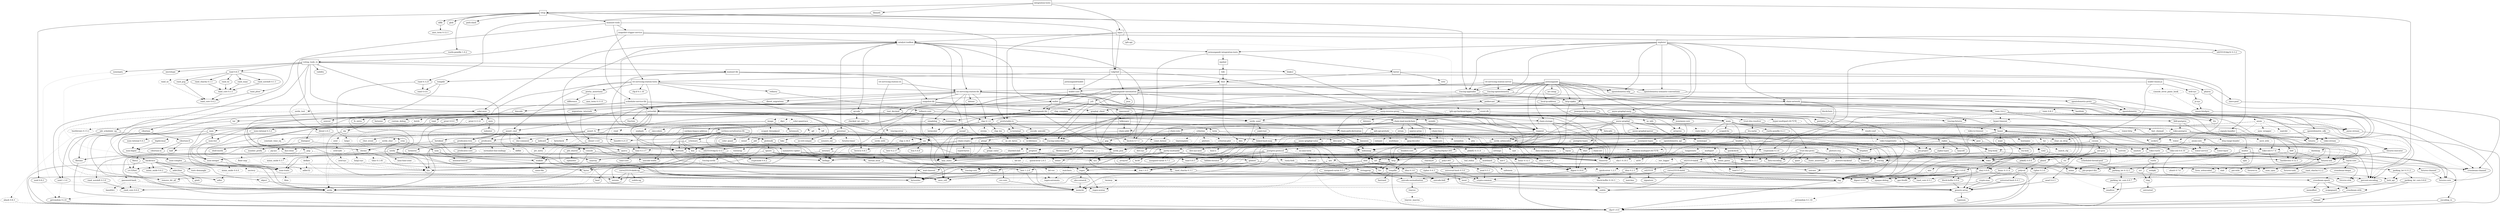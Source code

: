 digraph {
    0 [ label = "catalyst-toolbox" shape = box]
    1 [ label = "chain-addr" shape = box]
    2 [ label = "chain-core" shape = box]
    3 [ label = "chain-ser" shape = box]
    4 [ label = "chain-crypto" shape = box]
    5 [ label = "typed-bytes" shape = box]
    6 [ label = "chain-impl-mockchain" shape = box]
    7 [ label = "cardano-legacy-address" shape = box]
    8 [ label = "chain-time" shape = box]
    9 [ label = "chain-vote" shape = box]
    10 [ label = "imhamt" shape = box]
    11 [ label = "sparse-array" shape = box]
    12 [ label = "chain-storage" shape = box]
    13 [ label = "jcli" shape = box]
    14 [ label = "jormungandr-lib" shape = box]
    15 [ label = "jormungandr-automation" shape = box]
    16 [ label = "jortestkit" shape = box]
    17 [ label = "jormungandr-integration-tests" shape = box]
    18 [ label = "hersir" shape = box]
    19 [ label = "thor" shape = box]
    20 [ label = "loki" shape = box]
    21 [ label = "mjolnir" shape = box]
    22 [ label = "snapshot-lib" shape = box]
    23 [ label = "symmetric-cipher" shape = box]
    24 [ label = "vit-servicing-station-lib" shape = box]
    25 [ label = "event-db" shape = box]
    26 [ label = "vit-servicing-station-tests" shape = box]
    27 [ label = "wallet" shape = box]
    28 [ label = "chain-path-derivation" shape = box]
    29 [ label = "hdkeygen" shape = box]
    30 [ label = "chain-network" shape = box]
    31 [ label = "jormungandrwallet" shape = box]
    32 [ label = "wallet-core" shape = box]
    33 [ label = "wallet-wasm-js" shape = box]
    34 [ label = "jormungandr" shape = box]
    35 [ label = "explorer" shape = box]
    36 [ label = "settings" shape = box]
    37 [ label = "blockchain" shape = box]
    38 [ label = "vit-servicing-station-cli" shape = box]
    39 [ label = "vit-servicing-station-server" shape = box]
    40 [ label = "iapyx" shape = box]
    41 [ label = "valgrind" shape = box]
    42 [ label = "vitup" shape = box]
    43 [ label = "mainnet-lib" shape = box]
    44 [ label = "mainnet-tools" shape = box]
    45 [ label = "scheduler-service-lib" shape = box]
    46 [ label = "signals-handler" shape = box]
    47 [ label = "snapshot-trigger-service" shape = box]
    48 [ label = "voting_tools_rs" shape = box]
    49 [ label = "integration-tests" shape = box]
    50 [ label = "assert_fs" ]
    51 [ label = "bech32 0.8.1" ]
    52 [ label = "clap 4.1.4" ]
    53 [ label = "color-eyre" ]
    54 [ label = "csv" ]
    55 [ label = "fraction" ]
    56 [ label = "futures" ]
    57 [ label = "gag" ]
    58 [ label = "governor" ]
    59 [ label = "graphql_client" ]
    60 [ label = "hex" ]
    61 [ label = "image" ]
    62 [ label = "itertools" ]
    63 [ label = "once_cell" ]
    64 [ label = "qrcode" ]
    65 [ label = "quircs" ]
    66 [ label = "rand 0.8.5" ]
    67 [ label = "rand_chacha 0.3.1" ]
    68 [ label = "rayon" ]
    69 [ label = "regex" ]
    70 [ label = "reqwest" ]
    71 [ label = "rust_decimal" ]
    72 [ label = "serde" ]
    73 [ label = "serde_json" ]
    74 [ label = "serde_yaml" ]
    75 [ label = "sscanf" ]
    76 [ label = "thiserror" ]
    77 [ label = "time 0.3.17" ]
    78 [ label = "tokio" ]
    79 [ label = "tracing" ]
    80 [ label = "tracing-subscriber" ]
    81 [ label = "url" ]
    82 [ label = "cryptoxide 0.4.2" ]
    83 [ label = "proptest" ]
    84 [ label = "quickcheck" ]
    85 [ label = "curve25519-dalek-ng" ]
    86 [ label = "ed25519-bip32 0.4.1" ]
    87 [ label = "ed25519-dalek" ]
    88 [ label = "generic-array" ]
    89 [ label = "rand_core 0.6.4" ]
    90 [ label = "sha2 0.10.6" ]
    91 [ label = "lazy_static" ]
    92 [ label = "strum" ]
    93 [ label = "cbor_event" ]
    94 [ label = "const_format" ]
    95 [ label = "criterion" style = dashed]
    96 [ label = "data-pile" ]
    97 [ label = "sled" ]
    98 [ label = "tempfile" ]
    99 [ label = "base64 0.13.1" ]
    100 [ label = "bincode" ]
    101 [ label = "bytes" ]
    102 [ label = "clap_complete" ]
    103 [ label = "gtmpl" ]
    104 [ label = "rpassword" ]
    105 [ label = "http" ]
    106 [ label = "humantime" ]
    107 [ label = "parity-multiaddr" ]
    108 [ label = "serde_with" ]
    109 [ label = "assert_cmd" ]
    110 [ label = "bytesize" ]
    111 [ label = "custom_debug" ]
    112 [ label = "flate2" ]
    113 [ label = "fs_extra" ]
    114 [ label = "json" ]
    115 [ label = "keynesis" ]
    116 [ label = "log" ]
    117 [ label = "netstat2" ]
    118 [ label = "os_info" ]
    119 [ label = "poldercast" ]
    120 [ label = "predicates" ]
    121 [ label = "prost 0.9.0" ]
    122 [ label = "semver" ]
    123 [ label = "sysinfo" ]
    124 [ label = "tar" ]
    125 [ label = "tokio-stream" ]
    126 [ label = "tonic 0.6.2" ]
    127 [ label = "warp" ]
    128 [ label = "zip" ]
    129 [ label = "console" ]
    130 [ label = "dialoguer" ]
    131 [ label = "indicatif" ]
    132 [ label = "sha-1 0.9.8" ]
    133 [ label = "sha2 0.9.9" ]
    134 [ label = "bech32 0.7.3" ]
    135 [ label = "yaml-rust" ]
    136 [ label = "ctrlc" ]
    137 [ label = "slave-pool" ]
    138 [ label = "cocoon" ]
    139 [ label = "dirs" ]
    140 [ label = "serde_test" style = dashed]
    141 [ label = "zeroize" ]
    142 [ label = "diesel 1.4.8" ]
    143 [ label = "diesel_migrations" ]
    144 [ label = "dotenv" ]
    145 [ label = "http-zipkin" ]
    146 [ label = "notify" ]
    147 [ label = "r2d2" ]
    148 [ label = "simplelog" ]
    149 [ label = "tracing-futures" ]
    150 [ label = "bb8" ]
    151 [ label = "bb8-postgres" ]
    152 [ label = "dotenvy" ]
    153 [ label = "tokio-postgres" ]
    154 [ label = "cfg-if 0.1.10" ]
    155 [ label = "chrono" ]
    156 [ label = "dyn-clone" ]
    157 [ label = "fake" ]
    158 [ label = "hyper" ]
    159 [ label = "postgres" ]
    160 [ label = "pretty_assertions" ]
    161 [ label = "rand 0.7.3" ]
    162 [ label = "rand_core 0.5.1" ]
    163 [ label = "refinery" ]
    164 [ label = "hashlink" ]
    165 [ label = "http-body" ]
    166 [ label = "pin-project" ]
    167 [ label = "clear_on_drop" ]
    168 [ label = "console_error_panic_hook" style = dashed]
    169 [ label = "getrandom 0.2.8" ]
    170 [ label = "js-sys" ]
    171 [ label = "wasm-bindgen" ]
    172 [ label = "web-sys" ]
    173 [ label = "arc-swap" ]
    174 [ label = "jsonrpsee-core" ]
    175 [ label = "jsonrpsee-http-server" ]
    176 [ label = "linked-hash-map" ]
    177 [ label = "local-ip-address" ]
    178 [ label = "lru" ]
    179 [ label = "opentelemetry" ]
    180 [ label = "opentelemetry-otlp" ]
    181 [ label = "opentelemetry-semantic-conventions" ]
    182 [ label = "tokio-util 0.6.10" ]
    183 [ label = "tracing-appender" ]
    184 [ label = "tracing-opentelemetry" ]
    185 [ label = "trust-dns-resolver" ]
    186 [ label = "anyhow" ]
    187 [ label = "async-graphql" ]
    188 [ label = "async-graphql-warp" ]
    189 [ label = "futures-channel" ]
    190 [ label = "futures-util" ]
    191 [ label = "ed25519-bip32 0.3.2" ]
    192 [ label = "prettytable-rs" ]
    193 [ label = "warp-reverse-proxy" ]
    194 [ label = "diffy" ]
    195 [ label = "glob" ]
    196 [ label = "ipfs-api" ]
    197 [ label = "path-slash" ]
    198 [ label = "rustls" ]
    199 [ label = "rustls-pemfile 1.0.2" ]
    200 [ label = "tempdir" ]
    201 [ label = "tokio-rustls" ]
    202 [ label = "uuid 0.8.2" ]
    203 [ label = "walkdir" ]
    204 [ label = "cardano-serialization-lib" ]
    205 [ label = "pharos" ]
    206 [ label = "job_scheduler_ng" ]
    207 [ label = "num-traits" ]
    208 [ label = "uuid 1.3.0" ]
    209 [ label = "bigdecimal" ]
    210 [ label = "blake2" ]
    211 [ label = "bytekind" ]
    212 [ label = "ciborium" ]
    213 [ label = "diesel 2.0.3" ]
    214 [ label = "microtype" ]
    215 [ label = "nonempty" ]
    216 [ label = "rand 0.6.5" ]
    217 [ label = "rand_core 0.4.2" ]
    218 [ label = "validity" ]
    219 [ label = "base64 0.21.0" ]
    220 [ label = "cfg-if 1.0.0" ]
    221 [ label = "libmath" ]
    222 [ label = "rand_chacha 0.2.2" ]
    223 [ label = "doc-comment" ]
    224 [ label = "globwalk" ]
    225 [ label = "predicates-core" ]
    226 [ label = "predicates-tree" ]
    227 [ label = "bitflags" ]
    228 [ label = "clap_lex" ]
    229 [ label = "is-terminal" ]
    230 [ label = "strsim" style = dashed]
    231 [ label = "termcolor" style = dashed]
    232 [ label = "backtrace" ]
    233 [ label = "color-spantrace" style = dashed]
    234 [ label = "eyre" ]
    235 [ label = "indenter" ]
    236 [ label = "owo-colors" ]
    237 [ label = "tracing-error" style = dashed]
    238 [ label = "bstr 0.2.17" ]
    239 [ label = "csv-core" ]
    240 [ label = "itoa 0.4.8" ]
    241 [ label = "ryu" ]
    242 [ label = "num" ]
    243 [ label = "futures-core" ]
    244 [ label = "futures-executor" ]
    245 [ label = "futures-io" ]
    246 [ label = "futures-sink" ]
    247 [ label = "futures-task" ]
    248 [ label = "filedescriptor" ]
    249 [ label = "futures-timer" style = dashed]
    250 [ label = "no-std-compat" ]
    251 [ label = "nonzero_ext" ]
    252 [ label = "parking_lot 0.12.1" ]
    253 [ label = "smallvec" ]
    254 [ label = "bytemuck" ]
    255 [ label = "byteorder" ]
    256 [ label = "color_quant" ]
    257 [ label = "gif" style = dashed]
    258 [ label = "jpeg-decoder" style = dashed]
    259 [ label = "num-iter" ]
    260 [ label = "num-rational 0.3.2" ]
    261 [ label = "png" style = dashed]
    262 [ label = "scoped_threadpool" style = dashed]
    263 [ label = "tiff" style = dashed]
    264 [ label = "either" ]
    265 [ label = "checked_int_cast" ]
    266 [ label = "ppv-lite86" ]
    267 [ label = "rayon-core" ]
    268 [ label = "aho-corasick" ]
    269 [ label = "memchr" ]
    270 [ label = "regex-syntax" ]
    271 [ label = "serde_urlencoded" ]
    272 [ label = "tower-service" ]
    273 [ label = "arrayvec" ]
    274 [ label = "borsh" style = dashed]
    275 [ label = "bytecheck" style = dashed]
    276 [ label = "rkyv" style = dashed]
    277 [ label = "itoa 1.0.5" ]
    278 [ label = "indexmap" ]
    279 [ label = "time-core" ]
    280 [ label = "mio" style = dashed]
    281 [ label = "num_cpus" ]
    282 [ label = "pin-project-lite" ]
    283 [ label = "tracing-core" ]
    284 [ label = "matchers" style = dashed]
    285 [ label = "nu-ansi-term" style = dashed]
    286 [ label = "sharded-slab" style = dashed]
    287 [ label = "thread_local" ]
    288 [ label = "tracing-log" style = dashed]
    289 [ label = "tracing-serde" style = dashed]
    290 [ label = "form_urlencoded" ]
    291 [ label = "idna 0.3.0" ]
    292 [ label = "percent-encoding" ]
    293 [ label = "bit-set" style = dashed]
    294 [ label = "quick-error 2.0.1" style = dashed]
    295 [ label = "rand_xorshift 0.3.0" ]
    296 [ label = "rusty-fork" style = dashed]
    297 [ label = "unarray" ]
    298 [ label = "env_logger" style = dashed]
    299 [ label = "digest 0.9.0" ]
    300 [ label = "subtle-ng" ]
    301 [ label = "curve25519-dalek" ]
    302 [ label = "ed25519" ]
    303 [ label = "typenum" ]
    304 [ label = "digest 0.10.6" ]
    305 [ label = "atty" style = dashed]
    306 [ label = "cast" style = dashed]
    307 [ label = "clap 2.34.0" style = dashed]
    308 [ label = "criterion-plot" style = dashed]
    309 [ label = "oorandom" style = dashed]
    310 [ label = "plotters" style = dashed]
    311 [ label = "serde_cbor" style = dashed]
    312 [ label = "tinytemplate" style = dashed]
    313 [ label = "memmap2" ]
    314 [ label = "crc32fast" ]
    315 [ label = "crossbeam-epoch" ]
    316 [ label = "crossbeam-utils" ]
    317 [ label = "fxhash" ]
    318 [ label = "libc" ]
    319 [ label = "parking_lot 0.11.2" ]
    320 [ label = "fastrand" ]
    321 [ label = "remove_dir_all" ]
    322 [ label = "gtmpl_value" ]
    323 [ label = "fnv" ]
    324 [ label = "arrayref" ]
    325 [ label = "bs58" ]
    326 [ label = "data-encoding" ]
    327 [ label = "multihash" ]
    328 [ label = "static_assertions" ]
    329 [ label = "unsigned-varint 0.7.1" ]
    330 [ label = "bstr 1.2.0" ]
    331 [ label = "wait-timeout" ]
    332 [ label = "miniz_oxide 0.6.2" ]
    333 [ label = "cryptoxide 0.3.6" ]
    334 [ label = "difflib" style = dashed]
    335 [ label = "float-cmp" style = dashed]
    336 [ label = "normalize-line-endings" style = dashed]
    337 [ label = "filetime" ]
    338 [ label = "tokio-util 0.7.4" ]
    339 [ label = "async-stream" ]
    340 [ label = "h2" style = dashed]
    341 [ label = "hyper-timeout" style = dashed]
    342 [ label = "tower" style = dashed]
    343 [ label = "tower-layer" ]
    344 [ label = "headers" ]
    345 [ label = "mime" ]
    346 [ label = "mime_guess" ]
    347 [ label = "multipart" style = dashed]
    348 [ label = "rustls-pemfile 0.2.1" ]
    349 [ label = "scoped-tls" ]
    350 [ label = "tokio-tungstenite" style = dashed]
    351 [ label = "aes" style = dashed]
    352 [ label = "bzip2" style = dashed]
    353 [ label = "constant_time_eq" style = dashed]
    354 [ label = "hmac 0.12.1" ]
    355 [ label = "pbkdf2 0.11.0" style = dashed]
    356 [ label = "sha1" ]
    357 [ label = "zstd" style = dashed]
    358 [ label = "unicode-width" ]
    359 [ label = "shell-words" ]
    360 [ label = "number_prefix" ]
    361 [ label = "block-buffer 0.9.0" ]
    362 [ label = "opaque-debug" ]
    363 [ label = "crossbeam-channel" ]
    364 [ label = "aes-gcm" ]
    365 [ label = "chacha20poly1305" ]
    366 [ label = "hmac 0.11.0" ]
    367 [ label = "pbkdf2 0.9.0" ]
    368 [ label = "dirs-sys" ]
    369 [ label = "pq-sys" style = dashed]
    370 [ label = "migrations_internals" ]
    371 [ label = "zipkin" ]
    372 [ label = "scheduled-thread-pool" ]
    373 [ label = "fallible-iterator" ]
    374 [ label = "phf" ]
    375 [ label = "postgres-protocol" ]
    376 [ label = "postgres-types" ]
    377 [ label = "socket2" ]
    378 [ label = "iana-time-zone" style = dashed]
    379 [ label = "num-integer" ]
    380 [ label = "time 0.1.45" style = dashed]
    381 [ label = "httparse" ]
    382 [ label = "httpdate" ]
    383 [ label = "want" ]
    384 [ label = "ansi_term 0.11.0" ]
    385 [ label = "difference" ]
    386 [ label = "getrandom 0.1.16" style = dashed]
    387 [ label = "refinery-core" ]
    388 [ label = "hashbrown 0.12.3" ]
    389 [ label = "beef" ]
    390 [ label = "jsonrpsee-types" ]
    391 [ label = "rustc-hash" style = dashed]
    392 [ label = "globset" ]
    393 [ label = "unicase" ]
    394 [ label = "opentelemetry_api" ]
    395 [ label = "opentelemetry_sdk" ]
    396 [ label = "opentelemetry-proto" ]
    397 [ label = "prost 0.11.6" style = dashed]
    398 [ label = "tonic 0.8.3" style = dashed]
    399 [ label = "slab" style = dashed]
    400 [ label = "lru-cache" ]
    401 [ label = "resolv-conf" style = dashed]
    402 [ label = "trust-dns-proto" ]
    403 [ label = "async-graphql-parser" ]
    404 [ label = "async-graphql-value" ]
    405 [ label = "fast_chemail" style = dashed]
    406 [ label = "multer" ]
    407 [ label = "pin-utils" ]
    408 [ label = "encode_unicode" ]
    409 [ label = "term" ]
    410 [ label = "ansi_term 0.12.1" ]
    411 [ label = "ipfs-api-backend-hyper" style = dashed]
    412 [ label = "ring" ]
    413 [ label = "sct" ]
    414 [ label = "webpki" ]
    415 [ label = "rand 0.4.6" ]
    416 [ label = "same-file" ]
    417 [ label = "num-bigint" ]
    418 [ label = "schemars" ]
    419 [ label = "cron" ]
    420 [ label = "libm" style = dashed]
    421 [ label = "ciborium-io" ]
    422 [ label = "ciborium-ll" ]
    423 [ label = "secrecy" style = dashed]
    424 [ label = "rand_chacha 0.1.1" ]
    425 [ label = "rand_hc" ]
    426 [ label = "rand_isaac" ]
    427 [ label = "rand_jitter" ]
    428 [ label = "rand_os" style = dashed]
    429 [ label = "rand_pcg" ]
    430 [ label = "rand_xorshift 0.1.1" ]
    431 [ label = "rand 0.3.23" ]
    432 [ label = "ignore" ]
    433 [ label = "termtree" ]
    434 [ label = "os_str_bytes" ]
    435 [ label = "io-lifetimes" ]
    436 [ label = "addr2line" ]
    437 [ label = "object" ]
    438 [ label = "rustc-demangle" ]
    439 [ label = "regex-automata" style = dashed]
    440 [ label = "num-complex" ]
    441 [ label = "num-rational 0.4.1" ]
    442 [ label = "lock_api" ]
    443 [ label = "parking_lot_core 0.9.7" ]
    444 [ label = "weezl" style = dashed]
    445 [ label = "deflate" style = dashed]
    446 [ label = "miniz_oxide 0.3.7" style = dashed]
    447 [ label = "miniz_oxide 0.4.4" style = dashed]
    448 [ label = "crossbeam-deque" ]
    449 [ label = "hashbrown 0.13.2" style = dashed]
    450 [ label = "ptr_meta" style = dashed]
    451 [ label = "rend" style = dashed]
    452 [ label = "seahash" style = dashed]
    453 [ label = "overload" style = dashed]
    454 [ label = "unicode-bidi" ]
    455 [ label = "unicode-normalization" ]
    456 [ label = "bit-vec" style = dashed]
    457 [ label = "quick-error 1.2.3" style = dashed]
    458 [ label = "subtle" ]
    459 [ label = "signature" ]
    460 [ label = "block-buffer 0.10.3" style = dashed]
    461 [ label = "crypto-common" ]
    462 [ label = "textwrap" style = dashed]
    463 [ label = "plotters-backend" style = dashed]
    464 [ label = "plotters-svg" style = dashed]
    465 [ label = "half" ]
    466 [ label = "memoffset" ]
    467 [ label = "scopeguard" ]
    468 [ label = "instant" ]
    469 [ label = "parking_lot_core 0.8.6" ]
    470 [ label = "unsigned-varint 0.5.1" ]
    471 [ label = "adler" ]
    472 [ label = "tokio-io-timeout" style = dashed]
    473 [ label = "headers-core" ]
    474 [ label = "buf_redux" style = dashed]
    475 [ label = "safemem" style = dashed]
    476 [ label = "twoway" style = dashed]
    477 [ label = "tungstenite" style = dashed]
    478 [ label = "cipher 0.3.0" ]
    479 [ label = "bzip2-sys" style = dashed]
    480 [ label = "password-hash" style = dashed]
    481 [ label = "zstd-safe" style = dashed]
    482 [ label = "aead 0.4.3" ]
    483 [ label = "ctr" ]
    484 [ label = "ghash" ]
    485 [ label = "aead 0.5.1" ]
    486 [ label = "chacha20" ]
    487 [ label = "cipher 0.4.3" ]
    488 [ label = "poly1305" ]
    489 [ label = "crypto-mac" ]
    490 [ label = "lazycell" ]
    491 [ label = "zipkin-types" ]
    492 [ label = "phf_shared" ]
    493 [ label = "md-5" ]
    494 [ label = "stringprep" ]
    495 [ label = "try-lock" ]
    496 [ label = "siphasher" ]
    497 [ label = "toml" ]
    498 [ label = "ahash 0.7.6" style = dashed]
    499 [ label = "dashmap" style = dashed]
    500 [ label = "axum" style = dashed]
    501 [ label = "hostname" style = dashed]
    502 [ label = "idna 0.2.3" ]
    503 [ label = "ipnet" ]
    504 [ label = "tinyvec" ]
    505 [ label = "pest" ]
    506 [ label = "ascii_utils" style = dashed]
    507 [ label = "encoding_rs" ]
    508 [ label = "spin" ]
    509 [ label = "dirs-next" ]
    510 [ label = "hyper-multipart-rfc7578" style = dashed]
    511 [ label = "ipfs-api-prelude" style = dashed]
    512 [ label = "untrusted" ]
    513 [ label = "nom" ]
    514 [ label = "rand_core 0.3.1" ]
    515 [ label = "gimli" ]
    516 [ label = "adler32" style = dashed]
    517 [ label = "ahash 0.8.3" style = dashed]
    518 [ label = "sha-1 0.10.1" style = dashed]
    519 [ label = "utf-8" style = dashed]
    520 [ label = "base64ct" style = dashed]
    521 [ label = "zstd-sys" style = dashed]
    522 [ label = "polyval" ]
    523 [ label = "inout" ]
    524 [ label = "universal-hash 0.5.0" ]
    525 [ label = "axum-core" style = dashed]
    526 [ label = "matchit" style = dashed]
    527 [ label = "sync_wrapper" style = dashed]
    528 [ label = "tower-http" style = dashed]
    529 [ label = "match_cfg" style = dashed]
    530 [ label = "matches" ]
    531 [ label = "tinyvec_macros" style = dashed]
    532 [ label = "ucd-trie" ]
    533 [ label = "dirs-sys-next" ]
    534 [ label = "common-multipart-rfc7578" style = dashed]
    535 [ label = "multibase" style = dashed]
    536 [ label = "minimal-lexical" ]
    537 [ label = "universal-hash 0.4.1" ]
    538 [ label = "http-range-header" style = dashed]
    539 [ label = "base-x" style = dashed]
    540 [ label = "data-encoding-macro" style = dashed]
    0 -> 53 [ ]
    0 -> 57 [ ]
    0 -> 58 [ ]
    0 -> 17 [ ]
    0 -> 64 [ ]
    0 -> 65 [ ]
    0 -> 75 [ ]
    0 -> 23 [ ]
    0 -> 24 [ ]
    0 -> 27 [ ]
    1 -> 2 [ ]
    1 -> 4 [ ]
    2 -> 3 [ ]
    3 -> 76 [ ]
    4 -> 51 [ ]
    4 -> 85 [ ]
    4 -> 86 [ ]
    4 -> 87 [ ]
    4 -> 60 [ ]
    4 -> 83 [ style = dotted]
    4 -> 84 [ style = dotted]
    4 -> 68 [ ]
    4 -> 90 [ ]
    4 -> 5 [ ]
    6 -> 7 [ ]
    6 -> 1 [ ]
    6 -> 8 [ ]
    6 -> 9 [ ]
    6 -> 10 [ ]
    6 -> 11 [ ]
    6 -> 92 [ ]
    6 -> 79 [ ]
    7 -> 93 [ ]
    7 -> 86 [ ]
    8 -> 2 [ ]
    8 -> 83 [ style = dotted]
    8 -> 84 [ style = dotted]
    9 -> 2 [ ]
    9 -> 4 [ ]
    9 -> 94 [ ]
    10 -> 83 [ style = dotted]
    10 -> 76 [ ]
    12 -> 95 [ style = dotted]
    12 -> 96 [ ]
    12 -> 89 [ style = dotted]
    12 -> 97 [ ]
    12 -> 98 [ style = dotted]
    12 -> 76 [ ]
    13 -> 100 [ ]
    13 -> 102 [ ]
    13 -> 103 [ ]
    13 -> 14 [ ]
    13 -> 70 [ ]
    13 -> 104 [ ]
    13 -> 74 [ ]
    14 -> 6 [ ]
    14 -> 105 [ ]
    14 -> 106 [ ]
    14 -> 107 [ ]
    14 -> 108 [ ]
    15 -> 109 [ ]
    15 -> 12 [ ]
    15 -> 59 [ ]
    15 -> 13 [ ]
    15 -> 16 [ ]
    15 -> 114 [ ]
    15 -> 117 [ ]
    15 -> 119 [ ]
    15 -> 126 [ ]
    15 -> 80 [ ]
    16 -> 50 [ ]
    16 -> 51 [ ]
    16 -> 110 [ ]
    16 -> 54 [ ]
    16 -> 111 [ ]
    16 -> 130 [ ]
    16 -> 113 [ ]
    16 -> 60 [ ]
    16 -> 106 [ ]
    16 -> 131 [ ]
    16 -> 118 [ ]
    16 -> 70 [ ]
    16 -> 122 [ ]
    16 -> 74 [ ]
    16 -> 132 [ ]
    16 -> 133 [ ]
    16 -> 123 [ ]
    16 -> 124 [ ]
    16 -> 127 [ ]
    16 -> 128 [ ]
    17 -> 134 [ ]
    17 -> 18 [ ]
    17 -> 21 [ ]
    18 -> 136 [ ]
    18 -> 137 [ ]
    18 -> 19 [ ]
    19 -> 138 [ ]
    19 -> 139 [ ]
    19 -> 15 [ ]
    20 -> 19 [ ]
    21 -> 20 [ ]
    22 -> 55 [ ]
    22 -> 59 [ ]
    22 -> 14 [ ]
    22 -> 70 [ ]
    22 -> 71 [ ]
    22 -> 140 [ style = dotted]
    23 -> 82 [ ]
    23 -> 66 [ ]
    23 -> 76 [ ]
    23 -> 141 [ ]
    24 -> 52 [ ]
    24 -> 143 [ ]
    24 -> 144 [ ]
    24 -> 25 [ ]
    24 -> 145 [ ]
    24 -> 62 [ ]
    24 -> 146 [ ]
    24 -> 148 [ ]
    24 -> 22 [ ]
    24 -> 149 [ ]
    24 -> 80 [ ]
    24 -> 127 [ ]
    25 -> 151 [ ]
    25 -> 152 [ ]
    26 -> 109 [ ]
    26 -> 154 [ ]
    26 -> 156 [ ]
    26 -> 157 [ ]
    26 -> 16 [ ]
    26 -> 160 [ ]
    26 -> 163 [ ]
    26 -> 24 [ ]
    27 -> 164 [ ]
    27 -> 29 [ ]
    27 -> 62 [ ]
    27 -> 14 [ ]
    28 -> 76 [ ]
    29 -> 7 [ ]
    29 -> 1 [ ]
    29 -> 28 [ ]
    30 -> 4 [ ]
    30 -> 56 [ ]
    30 -> 76 [ ]
    30 -> 126 [ ]
    31 -> 32 [ ]
    32 -> 134 [ ]
    32 -> 23 [ ]
    32 -> 27 [ ]
    33 -> 167 [ ]
    33 -> 168 [ style = dotted]
    33 -> 32 [ ]
    33 -> 172 [ ]
    34 -> 173 [ ]
    34 -> 30 [ ]
    34 -> 12 [ ]
    34 -> 52 [ ]
    34 -> 145 [ ]
    34 -> 14 [ ]
    34 -> 175 [ ]
    34 -> 177 [ ]
    34 -> 180 [ ]
    34 -> 181 [ ]
    34 -> 119 [ ]
    34 -> 70 [ ]
    34 -> 74 [ ]
    34 -> 183 [ ]
    34 -> 184 [ ]
    34 -> 185 [ ]
    34 -> 127 [ ]
    35 -> 186 [ ]
    35 -> 188 [ ]
    35 -> 30 [ ]
    35 -> 145 [ ]
    35 -> 17 [ ]
    35 -> 180 [ ]
    35 -> 181 [ ]
    35 -> 183 [ ]
    35 -> 184 [ ]
    36 -> 97 [ ]
    36 -> 76 [ ]
    37 -> 6 [ ]
    37 -> 178 [ ]
    38 -> 54 [ ]
    38 -> 24 [ ]
    39 -> 180 [ ]
    39 -> 181 [ ]
    39 -> 183 [ ]
    39 -> 184 [ ]
    39 -> 24 [ ]
    40 -> 0 [ ]
    40 -> 191 [ ]
    40 -> 192 [ ]
    40 -> 41 [ ]
    41 -> 15 [ ]
    41 -> 26 [ ]
    41 -> 32 [ ]
    41 -> 193 [ ]
    42 -> 194 [ ]
    42 -> 195 [ ]
    42 -> 196 [ ]
    42 -> 44 [ ]
    42 -> 197 [ ]
    42 -> 199 [ ]
    42 -> 183 [ ]
    42 -> 202 [ ]
    42 -> 41 [ ]
    43 -> 204 [ ]
    43 -> 205 [ ]
    43 -> 22 [ ]
    43 -> 200 [ ]
    43 -> 19 [ ]
    44 -> 206 [ ]
    44 -> 192 [ ]
    44 -> 47 [ ]
    44 -> 26 [ ]
    45 -> 155 [ ]
    45 -> 52 [ ]
    45 -> 56 [ ]
    45 -> 16 [ ]
    45 -> 208 [ ]
    46 -> 56 [ ]
    46 -> 78 [ ]
    47 -> 0 [ ]
    47 -> 45 [ ]
    47 -> 46 [ ]
    47 -> 48 [ ]
    48 -> 210 [ ]
    48 -> 211 [ ]
    48 -> 212 [ ]
    48 -> 53 [ ]
    48 -> 213 [ ]
    48 -> 43 [ ]
    48 -> 214 [ ]
    48 -> 215 [ ]
    48 -> 216 [ ]
    48 -> 218 [ ]
    49 -> 40 [ ]
    49 -> 221 [ ]
    49 -> 222 [ ]
    49 -> 42 [ ]
    50 -> 223 [ ]
    50 -> 224 [ ]
    50 -> 120 [ ]
    50 -> 226 [ ]
    50 -> 98 [ ]
    52 -> 227 [ ]
    52 -> 228 [ ]
    52 -> 229 [ style = dotted]
    52 -> 63 [ style = dotted]
    52 -> 230 [ style = dotted]
    52 -> 231 [ style = dotted]
    53 -> 232 [ ]
    53 -> 233 [ style = dotted]
    53 -> 234 [ ]
    54 -> 238 [ ]
    54 -> 239 [ ]
    54 -> 240 [ ]
    54 -> 241 [ ]
    55 -> 91 [ style = dotted]
    55 -> 242 [ ]
    56 -> 244 [ style = dotted]
    57 -> 248 [ ]
    57 -> 98 [ ]
    58 -> 56 [ style = dotted]
    58 -> 249 [ style = dotted]
    58 -> 250 [ ]
    58 -> 251 [ ]
    58 -> 252 [ ]
    58 -> 66 [ style = dotted]
    59 -> 73 [ ]
    61 -> 254 [ ]
    61 -> 257 [ style = dotted]
    61 -> 259 [ ]
    61 -> 260 [ ]
    61 -> 261 [ style = dotted]
    61 -> 262 [ style = dotted]
    61 -> 263 [ style = dotted]
    62 -> 264 [ ]
    64 -> 265 [ ]
    64 -> 61 [ style = dotted]
    65 -> 207 [ ]
    65 -> 76 [ ]
    66 -> 67 [ style = dotted]
    67 -> 266 [ ]
    67 -> 89 [ ]
    68 -> 264 [ ]
    68 -> 267 [ ]
    69 -> 268 [ style = dotted]
    69 -> 270 [ ]
    70 -> 219 [ ]
    70 -> 190 [ ]
    70 -> 105 [ ]
    70 -> 73 [ style = dotted]
    70 -> 271 [ ]
    70 -> 272 [ ]
    70 -> 81 [ ]
    71 -> 273 [ ]
    71 -> 274 [ style = dotted]
    71 -> 207 [ ]
    71 -> 159 [ style = dotted]
    71 -> 276 [ style = dotted]
    71 -> 73 [ style = dotted]
    73 -> 277 [ ]
    73 -> 241 [ ]
    73 -> 72 [ ]
    74 -> 278 [ ]
    74 -> 241 [ ]
    74 -> 135 [ ]
    75 -> 94 [ ]
    75 -> 91 [ ]
    75 -> 69 [ ]
    77 -> 277 [ style = dotted]
    77 -> 72 [ style = dotted]
    77 -> 279 [ ]
    78 -> 101 [ style = dotted]
    78 -> 269 [ style = dotted]
    78 -> 280 [ style = dotted]
    78 -> 281 [ style = dotted]
    78 -> 252 [ style = dotted]
    78 -> 282 [ ]
    79 -> 116 [ style = dotted]
    79 -> 282 [ ]
    79 -> 283 [ ]
    80 -> 284 [ style = dotted]
    80 -> 285 [ style = dotted]
    80 -> 69 [ style = dotted]
    80 -> 73 [ style = dotted]
    80 -> 286 [ style = dotted]
    80 -> 253 [ style = dotted]
    80 -> 287 [ style = dotted]
    80 -> 77 [ style = dotted]
    80 -> 79 [ style = dotted]
    80 -> 288 [ style = dotted]
    80 -> 289 [ style = dotted]
    81 -> 290 [ ]
    81 -> 291 [ ]
    81 -> 72 [ style = dotted]
    83 -> 293 [ style = dotted]
    83 -> 227 [ ]
    83 -> 255 [ ]
    83 -> 91 [ style = dotted]
    83 -> 207 [ ]
    83 -> 294 [ style = dotted]
    83 -> 66 [ ]
    83 -> 295 [ ]
    83 -> 270 [ style = dotted]
    83 -> 296 [ style = dotted]
    83 -> 297 [ ]
    84 -> 298 [ style = dotted]
    84 -> 161 [ ]
    85 -> 255 [ ]
    85 -> 299 [ ]
    85 -> 89 [ ]
    85 -> 300 [ ]
    85 -> 141 [ ]
    86 -> 82 [ ]
    87 -> 301 [ ]
    87 -> 302 [ ]
    87 -> 161 [ style = dotted]
    87 -> 72 [ style = dotted]
    87 -> 133 [ ]
    88 -> 303 [ ]
    89 -> 169 [ style = dotted]
    90 -> 304 [ ]
    95 -> 305 [ style = dashed]
    95 -> 307 [ style = dashed]
    95 -> 308 [ style = dashed]
    95 -> 54 [ style = dashed]
    95 -> 56 [ style = dotted]
    95 -> 309 [ style = dashed]
    95 -> 310 [ style = dashed]
    95 -> 68 [ style = dashed]
    95 -> 69 [ style = dashed]
    95 -> 311 [ style = dashed]
    95 -> 312 [ style = dashed]
    95 -> 78 [ style = dotted]
    95 -> 203 [ style = dashed]
    96 -> 313 [ ]
    97 -> 314 [ ]
    97 -> 315 [ ]
    97 -> 317 [ ]
    97 -> 318 [ ]
    97 -> 116 [ ]
    97 -> 319 [ ]
    98 -> 220 [ ]
    98 -> 320 [ ]
    98 -> 321 [ ]
    100 -> 72 [ ]
    101 -> 72 [ style = dotted]
    102 -> 52 [ ]
    103 -> 322 [ ]
    103 -> 62 [ ]
    103 -> 91 [ ]
    103 -> 292 [ ]
    104 -> 73 [ ]
    105 -> 101 [ ]
    105 -> 323 [ ]
    105 -> 277 [ ]
    107 -> 324 [ ]
    107 -> 325 [ ]
    107 -> 255 [ ]
    107 -> 326 [ ]
    107 -> 327 [ ]
    107 -> 328 [ ]
    107 -> 329 [ ]
    107 -> 81 [ style = dotted]
    108 -> 99 [ style = dotted]
    108 -> 155 [ style = dotted]
    108 -> 60 [ style = dotted]
    108 -> 278 [ style = dotted]
    108 -> 73 [ style = dotted]
    108 -> 77 [ style = dotted]
    109 -> 330 [ ]
    109 -> 223 [ ]
    109 -> 120 [ ]
    109 -> 226 [ ]
    109 -> 331 [ ]
    112 -> 314 [ ]
    112 -> 332 [ style = dotted]
    115 -> 333 [ ]
    115 -> 60 [ ]
    115 -> 67 [ ]
    115 -> 76 [ ]
    116 -> 220 [ ]
    116 -> 72 [ style = dotted]
    117 -> 227 [ ]
    117 -> 318 [ ]
    117 -> 76 [ ]
    118 -> 116 [ ]
    119 -> 115 [ ]
    119 -> 178 [ ]
    120 -> 334 [ style = dotted]
    120 -> 335 [ style = dotted]
    120 -> 62 [ ]
    120 -> 336 [ style = dotted]
    120 -> 225 [ ]
    120 -> 69 [ style = dotted]
    121 -> 101 [ ]
    122 -> 72 [ style = dotted]
    123 -> 68 [ style = dotted]
    124 -> 337 [ ]
    125 -> 338 [ style = dotted]
    126 -> 339 [ ]
    126 -> 99 [ ]
    126 -> 341 [ style = dotted]
    126 -> 292 [ ]
    126 -> 121 [ style = dotted]
    126 -> 125 [ ]
    126 -> 182 [ ]
    126 -> 342 [ style = dotted]
    126 -> 149 [ style = dotted]
    127 -> 344 [ ]
    127 -> 158 [ ]
    127 -> 347 [ style = dotted]
    127 -> 166 [ ]
    127 -> 348 [ ]
    127 -> 349 [ ]
    127 -> 73 [ ]
    127 -> 271 [ ]
    127 -> 201 [ style = dotted]
    127 -> 125 [ ]
    127 -> 350 [ style = dotted]
    128 -> 351 [ style = dotted]
    128 -> 255 [ ]
    128 -> 352 [ style = dotted]
    128 -> 353 [ style = dotted]
    128 -> 112 [ style = dotted]
    128 -> 355 [ style = dotted]
    128 -> 356 [ style = dotted]
    128 -> 77 [ style = dotted]
    128 -> 357 [ style = dotted]
    129 -> 91 [ ]
    129 -> 318 [ ]
    129 -> 358 [ style = dotted]
    130 -> 129 [ ]
    130 -> 359 [ ]
    130 -> 98 [ style = dotted]
    130 -> 141 [ style = dotted]
    131 -> 129 [ ]
    131 -> 360 [ ]
    131 -> 69 [ ]
    132 -> 361 [ ]
    132 -> 220 [ ]
    132 -> 299 [ ]
    132 -> 362 [ ]
    133 -> 361 [ ]
    133 -> 220 [ ]
    133 -> 299 [ ]
    133 -> 362 [ ]
    135 -> 176 [ ]
    137 -> 363 [ ]
    138 -> 364 [ ]
    138 -> 365 [ ]
    138 -> 367 [ ]
    138 -> 66 [ ]
    139 -> 368 [ ]
    140 -> 72 [ style = dashed]
    142 -> 227 [ style = dotted]
    142 -> 255 [ ]
    142 -> 155 [ style = dotted]
    142 -> 369 [ style = dotted]
    142 -> 147 [ style = dotted]
    142 -> 73 [ style = dotted]
    143 -> 370 [ ]
    145 -> 105 [ ]
    145 -> 371 [ ]
    146 -> 227 [ ]
    146 -> 363 [ style = dotted]
    146 -> 337 [ ]
    146 -> 318 [ ]
    146 -> 203 [ ]
    147 -> 116 [ ]
    147 -> 372 [ ]
    148 -> 155 [ ]
    148 -> 116 [ ]
    148 -> 231 [ style = dotted]
    149 -> 166 [ style = dotted]
    149 -> 79 [ ]
    150 -> 190 [ ]
    150 -> 78 [ ]
    151 -> 150 [ ]
    151 -> 153 [ ]
    153 -> 190 [ ]
    153 -> 292 [ ]
    153 -> 374 [ ]
    153 -> 376 [ ]
    153 -> 377 [ ]
    153 -> 338 [ ]
    155 -> 378 [ style = dotted]
    155 -> 379 [ ]
    155 -> 72 [ style = dotted]
    155 -> 380 [ style = dotted]
    157 -> 155 [ style = dotted]
    157 -> 105 [ style = dotted]
    157 -> 66 [ ]
    158 -> 340 [ style = dotted]
    158 -> 165 [ ]
    158 -> 381 [ ]
    158 -> 382 [ ]
    158 -> 377 [ style = dotted]
    158 -> 272 [ ]
    158 -> 383 [ ]
    159 -> 153 [ ]
    160 -> 384 [ ]
    160 -> 385 [ ]
    161 -> 162 [ ]
    162 -> 386 [ style = dotted]
    163 -> 387 [ ]
    164 -> 388 [ ]
    165 -> 105 [ ]
    165 -> 282 [ ]
    168 -> 171 [ style = dashed]
    169 -> 220 [ ]
    170 -> 171 [ ]
    171 -> 220 [ ]
    172 -> 170 [ ]
    174 -> 273 [ style = dotted]
    174 -> 158 [ style = dotted]
    174 -> 390 [ ]
    174 -> 66 [ style = dotted]
    174 -> 391 [ style = dotted]
    175 -> 392 [ ]
    175 -> 174 [ ]
    175 -> 91 [ ]
    175 -> 393 [ ]
    177 -> 76 [ ]
    178 -> 388 [ style = dotted]
    179 -> 395 [ ]
    180 -> 396 [ ]
    181 -> 179 [ ]
    182 -> 243 [ ]
    182 -> 246 [ ]
    182 -> 399 [ style = dotted]
    182 -> 78 [ ]
    183 -> 363 [ ]
    183 -> 80 [ ]
    184 -> 179 [ ]
    184 -> 80 [ ]
    185 -> 400 [ ]
    185 -> 401 [ style = dotted]
    185 -> 402 [ ]
    187 -> 403 [ ]
    187 -> 339 [ ]
    187 -> 99 [ ]
    187 -> 405 [ style = dotted]
    187 -> 406 [ ]
    187 -> 207 [ ]
    187 -> 63 [ ]
    187 -> 69 [ ]
    187 -> 271 [ ]
    187 -> 328 [ ]
    187 -> 98 [ ]
    188 -> 187 [ ]
    188 -> 127 [ ]
    189 -> 243 [ ]
    189 -> 246 [ style = dotted]
    190 -> 189 [ style = dotted]
    190 -> 245 [ style = dotted]
    190 -> 247 [ ]
    190 -> 269 [ style = dotted]
    190 -> 282 [ ]
    190 -> 407 [ ]
    190 -> 399 [ style = dotted]
    191 -> 333 [ ]
    192 -> 54 [ style = dotted]
    192 -> 408 [ ]
    192 -> 229 [ ]
    192 -> 409 [ ]
    192 -> 358 [ ]
    193 -> 91 [ ]
    193 -> 70 [ ]
    193 -> 127 [ ]
    194 -> 410 [ ]
    196 -> 411 [ style = dotted]
    198 -> 116 [ style = dotted]
    198 -> 413 [ ]
    198 -> 414 [ ]
    199 -> 219 [ ]
    200 -> 415 [ ]
    200 -> 321 [ ]
    201 -> 198 [ ]
    201 -> 78 [ ]
    202 -> 169 [ style = dotted]
    202 -> 72 [ style = dotted]
    203 -> 416 [ ]
    204 -> 134 [ ]
    204 -> 93 [ ]
    204 -> 167 [ ]
    204 -> 86 [ ]
    204 -> 60 [ ]
    204 -> 62 [ ]
    204 -> 176 [ ]
    204 -> 417 [ ]
    204 -> 66 [ ]
    204 -> 418 [ ]
    204 -> 133 [ ]
    205 -> 56 [ ]
    206 -> 419 [ ]
    206 -> 208 [ ]
    207 -> 420 [ style = dotted]
    208 -> 169 [ style = dotted]
    208 -> 72 [ style = dotted]
    209 -> 417 [ ]
    210 -> 304 [ ]
    211 -> 60 [ style = dotted]
    211 -> 72 [ ]
    211 -> 297 [ ]
    212 -> 422 [ ]
    212 -> 72 [ ]
    213 -> 209 [ style = dotted]
    213 -> 227 [ style = dotted]
    213 -> 255 [ style = dotted]
    213 -> 369 [ style = dotted]
    213 -> 147 [ style = dotted]
    213 -> 73 [ style = dotted]
    214 -> 423 [ style = dotted]
    215 -> 72 [ style = dotted]
    216 -> 424 [ ]
    216 -> 425 [ ]
    216 -> 426 [ ]
    216 -> 427 [ ]
    216 -> 428 [ style = dotted]
    216 -> 429 [ ]
    216 -> 430 [ ]
    221 -> 431 [ ]
    222 -> 266 [ ]
    222 -> 162 [ ]
    224 -> 227 [ ]
    224 -> 432 [ ]
    226 -> 225 [ ]
    226 -> 433 [ ]
    228 -> 434 [ ]
    229 -> 435 [ ]
    232 -> 436 [ ]
    232 -> 220 [ ]
    232 -> 318 [ ]
    232 -> 332 [ ]
    232 -> 437 [ ]
    232 -> 438 [ ]
    233 -> 236 [ style = dashed]
    233 -> 237 [ style = dashed]
    234 -> 235 [ ]
    234 -> 63 [ ]
    237 -> 80 [ style = dashed]
    238 -> 91 [ style = dotted]
    238 -> 269 [ ]
    238 -> 439 [ style = dotted]
    238 -> 72 [ style = dotted]
    239 -> 269 [ ]
    242 -> 440 [ ]
    242 -> 259 [ ]
    242 -> 441 [ ]
    244 -> 190 [ ]
    248 -> 318 [ ]
    248 -> 76 [ ]
    252 -> 442 [ ]
    252 -> 443 [ ]
    257 -> 256 [ style = dashed]
    257 -> 444 [ style = dashed]
    258 -> 68 [ style = dotted]
    259 -> 379 [ ]
    260 -> 379 [ ]
    261 -> 227 [ style = dashed]
    261 -> 314 [ style = dashed]
    261 -> 445 [ style = dotted]
    261 -> 446 [ style = dashed]
    263 -> 258 [ style = dashed]
    263 -> 447 [ style = dashed]
    263 -> 444 [ style = dashed]
    267 -> 363 [ ]
    267 -> 448 [ ]
    267 -> 281 [ ]
    268 -> 269 [ ]
    271 -> 290 [ ]
    271 -> 277 [ ]
    271 -> 241 [ ]
    271 -> 72 [ ]
    274 -> 449 [ style = dashed]
    275 -> 450 [ style = dashed]
    276 -> 388 [ style = dotted]
    276 -> 451 [ style = dotted]
    276 -> 452 [ style = dashed]
    278 -> 388 [ ]
    278 -> 72 [ style = dotted]
    280 -> 116 [ style = dashed]
    283 -> 63 [ style = dotted]
    284 -> 439 [ style = dashed]
    285 -> 453 [ style = dashed]
    286 -> 91 [ style = dashed]
    287 -> 63 [ ]
    288 -> 91 [ style = dashed]
    288 -> 116 [ style = dashed]
    288 -> 283 [ style = dashed]
    289 -> 72 [ style = dashed]
    289 -> 283 [ style = dashed]
    290 -> 292 [ ]
    291 -> 454 [ ]
    291 -> 455 [ ]
    293 -> 456 [ style = dashed]
    295 -> 89 [ ]
    296 -> 323 [ style = dashed]
    296 -> 457 [ style = dashed]
    296 -> 98 [ style = dashed]
    296 -> 331 [ style = dotted]
    298 -> 116 [ style = dashed]
    298 -> 69 [ style = dotted]
    299 -> 88 [ ]
    301 -> 255 [ ]
    301 -> 299 [ ]
    301 -> 162 [ ]
    301 -> 458 [ ]
    301 -> 141 [ ]
    302 -> 459 [ ]
    304 -> 460 [ style = dotted]
    304 -> 461 [ ]
    304 -> 458 [ style = dotted]
    307 -> 227 [ style = dashed]
    307 -> 462 [ style = dashed]
    308 -> 306 [ style = dashed]
    308 -> 62 [ style = dashed]
    310 -> 207 [ style = dashed]
    310 -> 464 [ style = dotted]
    311 -> 465 [ style = dashed]
    311 -> 72 [ style = dashed]
    312 -> 73 [ style = dashed]
    314 -> 220 [ ]
    315 -> 316 [ ]
    315 -> 466 [ ]
    315 -> 467 [ ]
    316 -> 220 [ ]
    317 -> 255 [ ]
    319 -> 442 [ ]
    319 -> 469 [ ]
    327 -> 88 [ ]
    327 -> 470 [ ]
    330 -> 269 [ ]
    330 -> 63 [ style = dotted]
    330 -> 439 [ style = dotted]
    330 -> 72 [ style = dotted]
    332 -> 471 [ ]
    335 -> 207 [ style = dotted]
    337 -> 220 [ ]
    338 -> 243 [ ]
    338 -> 246 [ ]
    338 -> 78 [ ]
    338 -> 79 [ style = dotted]
    339 -> 243 [ ]
    340 -> 190 [ style = dashed]
    340 -> 105 [ style = dashed]
    340 -> 278 [ style = dashed]
    340 -> 338 [ style = dashed]
    341 -> 158 [ style = dashed]
    341 -> 472 [ style = dashed]
    342 -> 190 [ style = dotted]
    342 -> 278 [ style = dotted]
    342 -> 166 [ style = dotted]
    342 -> 66 [ style = dotted]
    342 -> 338 [ style = dotted]
    342 -> 343 [ style = dashed]
    342 -> 272 [ style = dashed]
    344 -> 99 [ ]
    344 -> 227 [ ]
    344 -> 473 [ ]
    344 -> 382 [ ]
    344 -> 345 [ ]
    344 -> 356 [ ]
    346 -> 345 [ ]
    346 -> 393 [ ]
    347 -> 474 [ style = dotted]
    347 -> 381 [ style = dotted]
    347 -> 116 [ style = dashed]
    347 -> 346 [ style = dashed]
    347 -> 457 [ style = dotted]
    347 -> 66 [ style = dashed]
    347 -> 98 [ style = dashed]
    347 -> 476 [ style = dotted]
    348 -> 99 [ ]
    350 -> 190 [ style = dashed]
    350 -> 78 [ style = dashed]
    350 -> 477 [ style = dashed]
    351 -> 220 [ style = dashed]
    351 -> 478 [ style = dashed]
    351 -> 362 [ style = dashed]
    352 -> 479 [ style = dashed]
    354 -> 304 [ ]
    355 -> 354 [ style = dotted]
    355 -> 480 [ style = dotted]
    355 -> 90 [ style = dotted]
    356 -> 304 [ ]
    357 -> 481 [ style = dashed]
    361 -> 88 [ ]
    363 -> 316 [ style = dotted]
    364 -> 482 [ ]
    364 -> 351 [ style = dotted]
    364 -> 483 [ ]
    364 -> 484 [ ]
    365 -> 485 [ ]
    365 -> 486 [ ]
    365 -> 488 [ ]
    366 -> 489 [ ]
    366 -> 299 [ ]
    367 -> 366 [ style = dotted]
    367 -> 133 [ style = dotted]
    370 -> 142 [ ]
    371 -> 490 [ ]
    371 -> 116 [ ]
    371 -> 282 [ ]
    371 -> 66 [ ]
    371 -> 491 [ ]
    372 -> 252 [ ]
    374 -> 492 [ ]
    375 -> 99 [ ]
    375 -> 255 [ ]
    375 -> 101 [ ]
    375 -> 373 [ ]
    375 -> 354 [ ]
    375 -> 493 [ ]
    375 -> 269 [ ]
    375 -> 66 [ ]
    375 -> 90 [ ]
    375 -> 494 [ ]
    376 -> 375 [ ]
    379 -> 207 [ ]
    380 -> 318 [ style = dashed]
    383 -> 116 [ ]
    383 -> 495 [ ]
    386 -> 220 [ style = dashed]
    387 -> 91 [ ]
    387 -> 159 [ style = dotted]
    387 -> 69 [ ]
    387 -> 76 [ ]
    387 -> 77 [ ]
    387 -> 497 [ ]
    387 -> 81 [ ]
    387 -> 203 [ ]
    388 -> 498 [ style = dotted]
    389 -> 72 [ style = dotted]
    390 -> 186 [ ]
    390 -> 389 [ ]
    390 -> 73 [ ]
    390 -> 76 [ ]
    390 -> 79 [ ]
    392 -> 330 [ ]
    392 -> 323 [ ]
    392 -> 116 [ style = dotted]
    392 -> 69 [ ]
    394 -> 323 [ style = dotted]
    394 -> 190 [ ]
    394 -> 278 [ ]
    394 -> 63 [ ]
    394 -> 76 [ ]
    395 -> 363 [ style = dotted]
    395 -> 499 [ style = dotted]
    395 -> 244 [ ]
    395 -> 394 [ ]
    395 -> 292 [ style = dotted]
    395 -> 66 [ style = dotted]
    395 -> 125 [ style = dotted]
    396 -> 56 [ ]
    396 -> 179 [ ]
    396 -> 398 [ style = dotted]
    397 -> 101 [ style = dashed]
    398 -> 339 [ style = dashed]
    398 -> 500 [ style = dotted]
    398 -> 99 [ style = dashed]
    398 -> 341 [ style = dotted]
    398 -> 397 [ style = dotted]
    398 -> 125 [ style = dashed]
    398 -> 149 [ style = dotted]
    400 -> 176 [ ]
    401 -> 501 [ style = dotted]
    401 -> 457 [ style = dashed]
    402 -> 326 [ ]
    402 -> 190 [ ]
    402 -> 502 [ ]
    402 -> 503 [ ]
    402 -> 91 [ ]
    402 -> 66 [ ]
    402 -> 76 [ ]
    402 -> 78 [ style = dotted]
    402 -> 79 [ ]
    402 -> 81 [ ]
    403 -> 404 [ ]
    403 -> 505 [ ]
    404 -> 101 [ ]
    404 -> 278 [ ]
    404 -> 73 [ ]
    405 -> 506 [ style = dashed]
    406 -> 507 [ ]
    406 -> 190 [ ]
    406 -> 105 [ ]
    406 -> 381 [ ]
    406 -> 116 [ ]
    406 -> 345 [ ]
    406 -> 508 [ ]
    409 -> 509 [ ]
    411 -> 510 [ style = dashed]
    411 -> 511 [ style = dashed]
    412 -> 512 [ ]
    413 -> 412 [ ]
    414 -> 412 [ ]
    417 -> 379 [ ]
    417 -> 72 [ style = dotted]
    418 -> 156 [ ]
    418 -> 73 [ ]
    419 -> 155 [ ]
    419 -> 513 [ ]
    419 -> 63 [ ]
    422 -> 421 [ ]
    422 -> 465 [ ]
    423 -> 72 [ style = dotted]
    423 -> 141 [ style = dashed]
    424 -> 514 [ ]
    425 -> 514 [ ]
    426 -> 514 [ ]
    427 -> 217 [ ]
    428 -> 217 [ style = dashed]
    429 -> 217 [ ]
    430 -> 514 [ ]
    431 -> 318 [ ]
    431 -> 415 [ ]
    432 -> 392 [ ]
    432 -> 91 [ ]
    432 -> 287 [ ]
    432 -> 203 [ ]
    436 -> 515 [ ]
    437 -> 269 [ ]
    439 -> 270 [ style = dotted]
    440 -> 207 [ ]
    440 -> 72 [ style = dotted]
    441 -> 417 [ style = dotted]
    442 -> 467 [ ]
    443 -> 220 [ ]
    443 -> 253 [ ]
    445 -> 516 [ style = dashed]
    445 -> 255 [ style = dashed]
    446 -> 516 [ style = dashed]
    447 -> 471 [ style = dashed]
    448 -> 315 [ style = dotted]
    449 -> 517 [ style = dotted]
    451 -> 275 [ style = dotted]
    455 -> 504 [ ]
    460 -> 88 [ style = dashed]
    461 -> 88 [ ]
    461 -> 89 [ style = dotted]
    462 -> 358 [ style = dashed]
    464 -> 463 [ style = dashed]
    468 -> 220 [ ]
    469 -> 468 [ ]
    469 -> 253 [ ]
    472 -> 78 [ style = dashed]
    473 -> 105 [ ]
    474 -> 269 [ style = dashed]
    474 -> 475 [ style = dashed]
    476 -> 269 [ style = dashed]
    477 -> 99 [ style = dashed]
    477 -> 255 [ style = dashed]
    477 -> 105 [ style = dashed]
    477 -> 381 [ style = dashed]
    477 -> 116 [ style = dashed]
    477 -> 66 [ style = dashed]
    477 -> 518 [ style = dashed]
    477 -> 76 [ style = dashed]
    477 -> 81 [ style = dashed]
    477 -> 519 [ style = dashed]
    478 -> 88 [ ]
    479 -> 318 [ style = dashed]
    480 -> 520 [ style = dashed]
    480 -> 89 [ style = dotted]
    480 -> 458 [ style = dashed]
    481 -> 521 [ style = dashed]
    482 -> 88 [ ]
    483 -> 478 [ ]
    484 -> 522 [ ]
    485 -> 461 [ ]
    486 -> 487 [ ]
    487 -> 461 [ ]
    487 -> 523 [ ]
    487 -> 141 [ style = dotted]
    488 -> 362 [ ]
    488 -> 524 [ ]
    489 -> 88 [ ]
    489 -> 458 [ ]
    491 -> 326 [ ]
    492 -> 496 [ ]
    493 -> 304 [ ]
    494 -> 454 [ ]
    494 -> 455 [ ]
    497 -> 72 [ ]
    499 -> 388 [ style = dashed]
    499 -> 442 [ style = dashed]
    499 -> 63 [ style = dashed]
    499 -> 443 [ style = dashed]
    500 -> 525 [ style = dashed]
    500 -> 158 [ style = dashed]
    500 -> 526 [ style = dashed]
    500 -> 292 [ style = dashed]
    500 -> 527 [ style = dashed]
    500 -> 528 [ style = dashed]
    501 -> 529 [ style = dashed]
    502 -> 530 [ ]
    502 -> 454 [ ]
    502 -> 455 [ ]
    504 -> 531 [ style = dotted]
    505 -> 76 [ style = dotted]
    505 -> 532 [ ]
    507 -> 220 [ ]
    509 -> 220 [ ]
    509 -> 533 [ ]
    510 -> 534 [ style = dashed]
    510 -> 158 [ style = dashed]
    511 -> 534 [ style = dashed]
    511 -> 139 [ style = dashed]
    511 -> 56 [ style = dashed]
    511 -> 535 [ style = dashed]
    511 -> 107 [ style = dashed]
    511 -> 73 [ style = dashed]
    511 -> 271 [ style = dashed]
    511 -> 182 [ style = dashed]
    511 -> 79 [ style = dashed]
    511 -> 203 [ style = dashed]
    513 -> 269 [ ]
    513 -> 536 [ ]
    514 -> 217 [ ]
    517 -> 220 [ style = dashed]
    518 -> 304 [ style = dashed]
    521 -> 318 [ style = dashed]
    522 -> 220 [ ]
    522 -> 362 [ ]
    522 -> 537 [ ]
    523 -> 88 [ ]
    524 -> 461 [ ]
    524 -> 458 [ ]
    525 -> 190 [ style = dashed]
    525 -> 165 [ style = dashed]
    525 -> 345 [ style = dashed]
    525 -> 343 [ style = dashed]
    525 -> 272 [ style = dashed]
    528 -> 227 [ style = dashed]
    528 -> 165 [ style = dashed]
    528 -> 538 [ style = dashed]
    528 -> 342 [ style = dotted]
    534 -> 190 [ style = dashed]
    534 -> 105 [ style = dashed]
    534 -> 346 [ style = dashed]
    534 -> 66 [ style = dashed]
    534 -> 76 [ style = dashed]
    535 -> 539 [ style = dashed]
    535 -> 540 [ style = dashed]
    537 -> 88 [ ]
    537 -> 458 [ ]
    540 -> 326 [ style = dashed]
}


